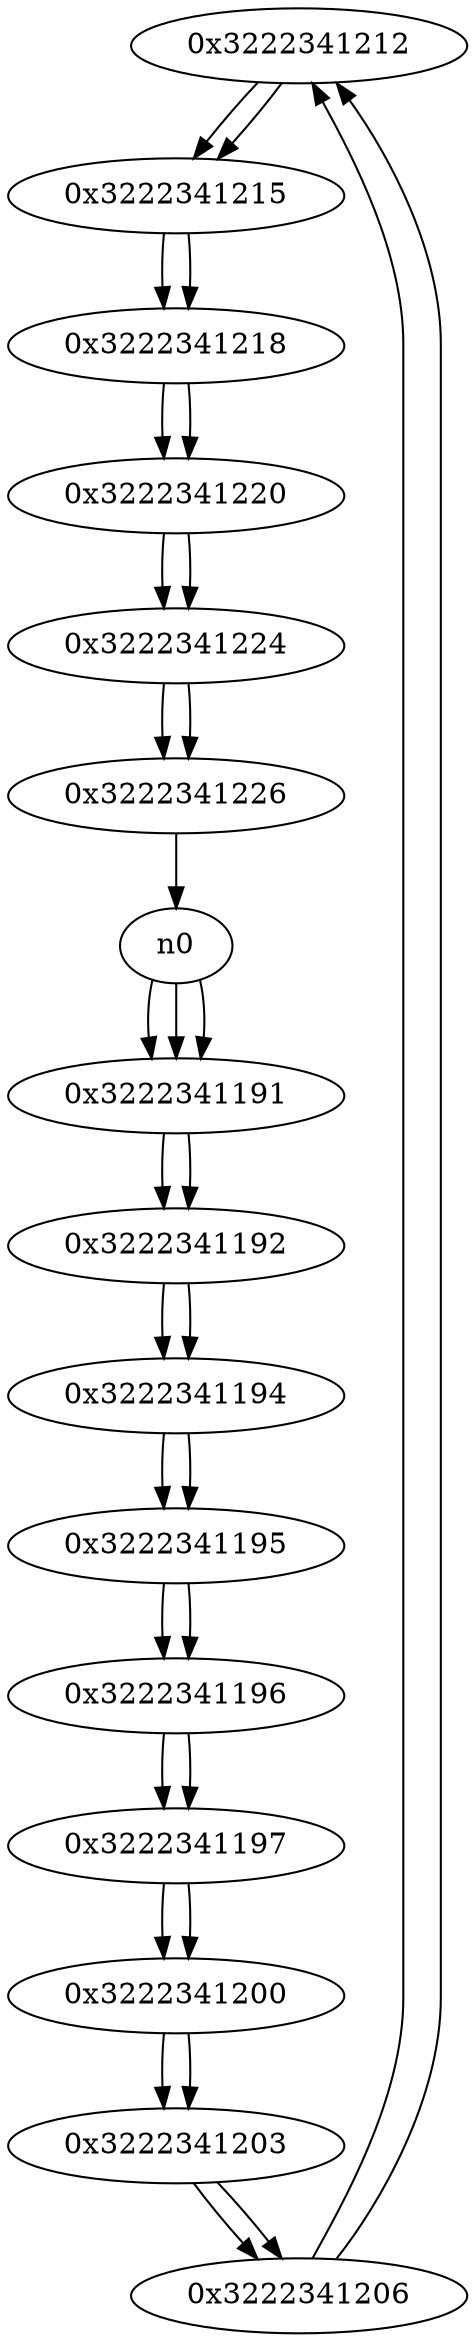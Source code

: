 digraph G{
/* nodes */
  n1 [label="0x3222341212"]
  n2 [label="0x3222341191"]
  n3 [label="0x3222341192"]
  n4 [label="0x3222341194"]
  n5 [label="0x3222341195"]
  n6 [label="0x3222341196"]
  n7 [label="0x3222341197"]
  n8 [label="0x3222341200"]
  n9 [label="0x3222341203"]
  n10 [label="0x3222341206"]
  n11 [label="0x3222341215"]
  n12 [label="0x3222341218"]
  n13 [label="0x3222341220"]
  n14 [label="0x3222341224"]
  n15 [label="0x3222341226"]
/* edges */
n1 -> n11;
n10 -> n1;
n2 -> n3;
n0 -> n2;
n0 -> n2;
n0 -> n2;
n3 -> n4;
n2 -> n3;
n4 -> n5;
n3 -> n4;
n5 -> n6;
n4 -> n5;
n6 -> n7;
n5 -> n6;
n7 -> n8;
n6 -> n7;
n8 -> n9;
n7 -> n8;
n9 -> n10;
n8 -> n9;
n10 -> n1;
n9 -> n10;
n11 -> n12;
n1 -> n11;
n12 -> n13;
n11 -> n12;
n13 -> n14;
n12 -> n13;
n14 -> n15;
n13 -> n14;
n15 -> n0;
n14 -> n15;
}
